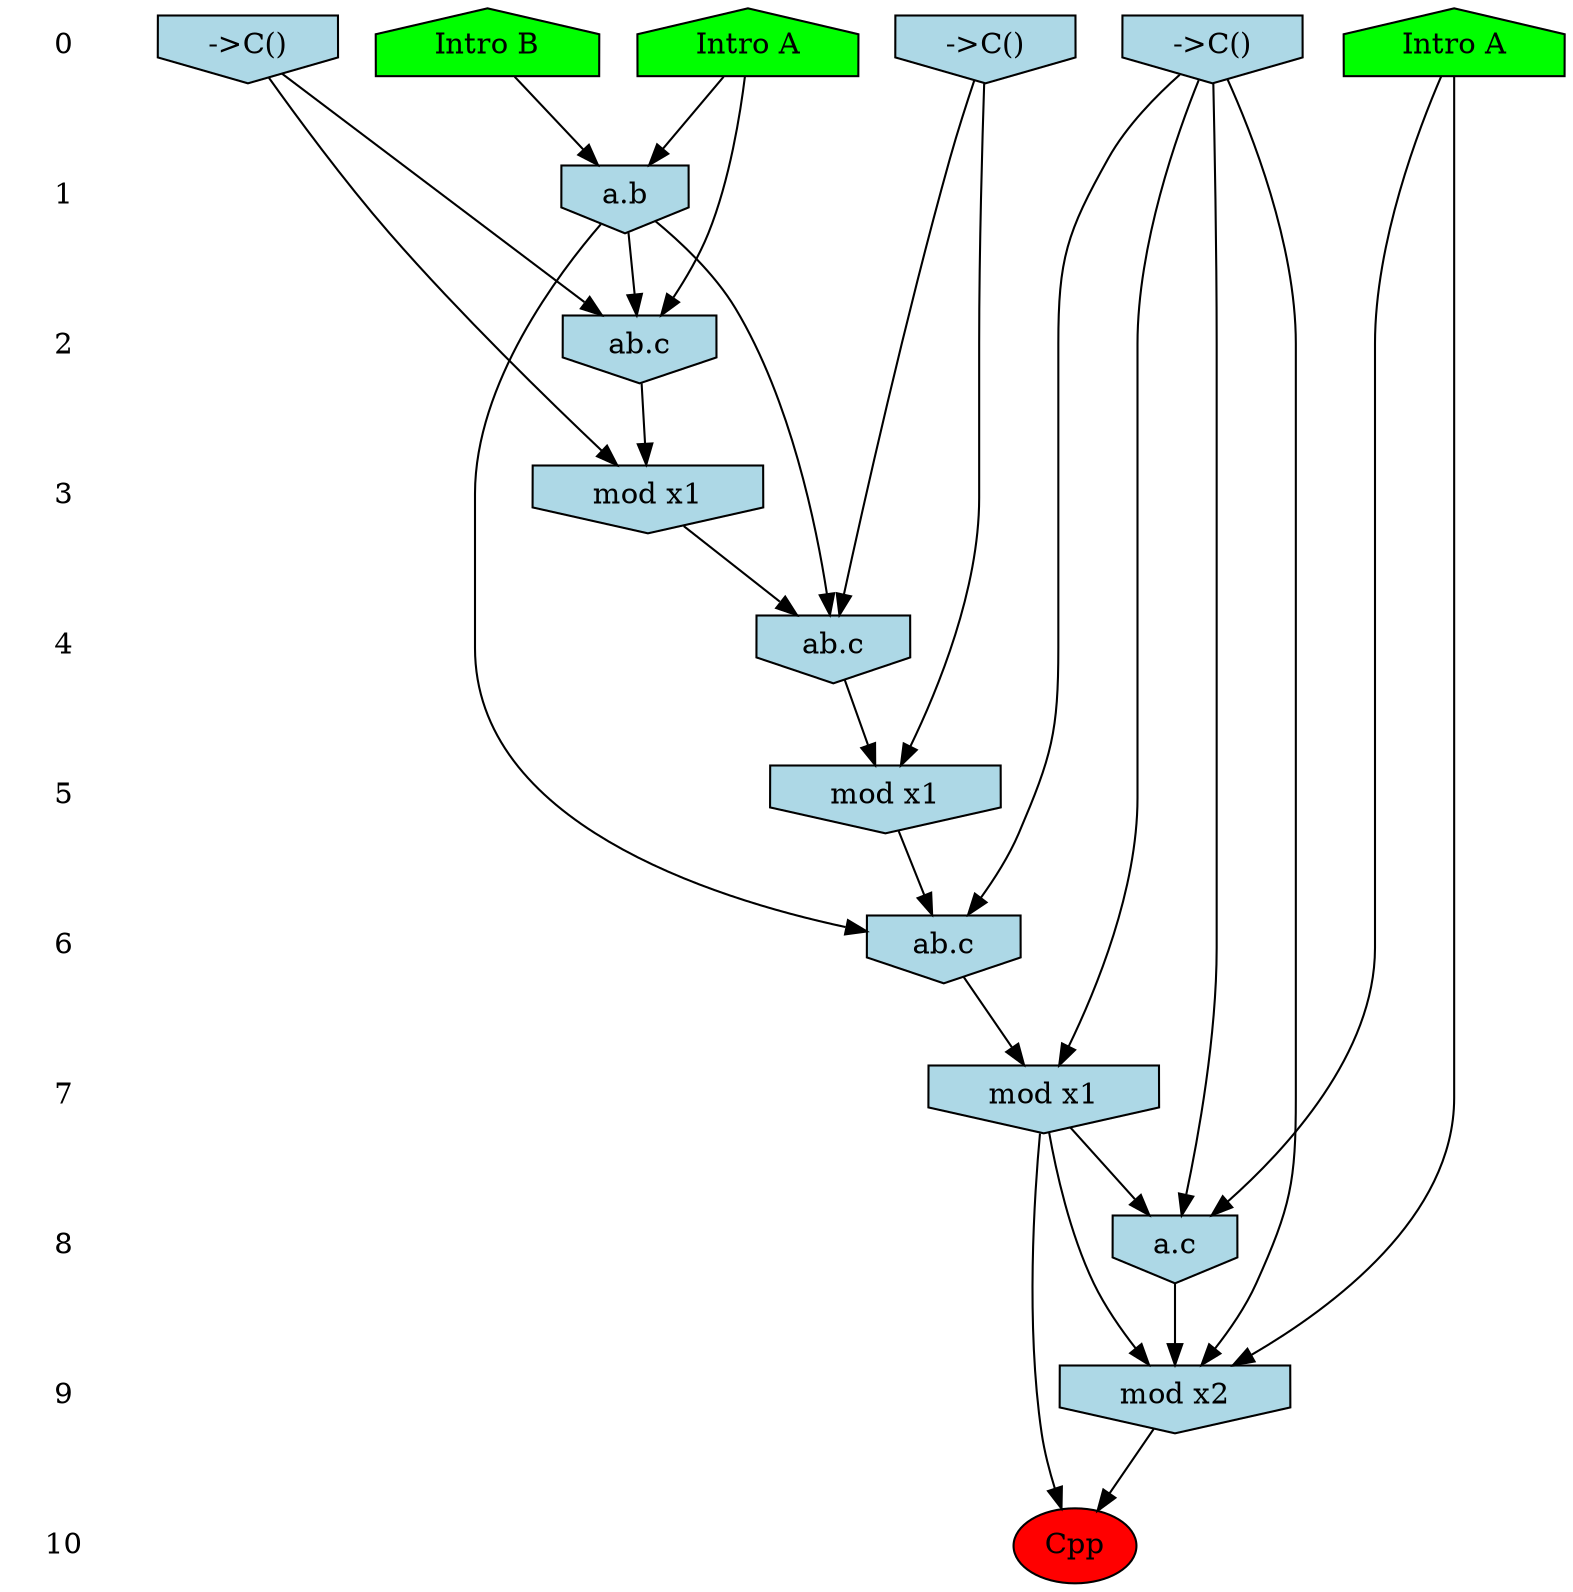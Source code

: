 /* Compression of 1 causal flows obtained in average at 6.235084E+01 t.u */
/* Compressed causal flows were: [5] */
digraph G{
 ranksep=.5 ; 
{ rank = same ; "0" [shape=plaintext] ; node_1 [label ="Intro B", shape=house, style=filled, fillcolor=green] ;
node_2 [label ="Intro A", shape=house, style=filled, fillcolor=green] ;
node_3 [label ="Intro A", shape=house, style=filled, fillcolor=green] ;
node_4 [label="->C()", shape=invhouse, style=filled, fillcolor = lightblue] ;
node_5 [label="->C()", shape=invhouse, style=filled, fillcolor = lightblue] ;
node_6 [label="->C()", shape=invhouse, style=filled, fillcolor = lightblue] ;
}
{ rank = same ; "1" [shape=plaintext] ; node_7 [label="a.b", shape=invhouse, style=filled, fillcolor = lightblue] ;
}
{ rank = same ; "2" [shape=plaintext] ; node_8 [label="ab.c", shape=invhouse, style=filled, fillcolor = lightblue] ;
}
{ rank = same ; "3" [shape=plaintext] ; node_9 [label="mod x1", shape=invhouse, style=filled, fillcolor = lightblue] ;
}
{ rank = same ; "4" [shape=plaintext] ; node_10 [label="ab.c", shape=invhouse, style=filled, fillcolor = lightblue] ;
}
{ rank = same ; "5" [shape=plaintext] ; node_11 [label="mod x1", shape=invhouse, style=filled, fillcolor = lightblue] ;
}
{ rank = same ; "6" [shape=plaintext] ; node_12 [label="ab.c", shape=invhouse, style=filled, fillcolor = lightblue] ;
}
{ rank = same ; "7" [shape=plaintext] ; node_13 [label="mod x1", shape=invhouse, style=filled, fillcolor = lightblue] ;
}
{ rank = same ; "8" [shape=plaintext] ; node_14 [label="a.c", shape=invhouse, style=filled, fillcolor = lightblue] ;
}
{ rank = same ; "9" [shape=plaintext] ; node_15 [label="mod x2", shape=invhouse, style=filled, fillcolor = lightblue] ;
}
{ rank = same ; "10" [shape=plaintext] ; node_16 [label ="Cpp", style=filled, fillcolor=red] ;
}
"0" -> "1" [style="invis"]; 
"1" -> "2" [style="invis"]; 
"2" -> "3" [style="invis"]; 
"3" -> "4" [style="invis"]; 
"4" -> "5" [style="invis"]; 
"5" -> "6" [style="invis"]; 
"6" -> "7" [style="invis"]; 
"7" -> "8" [style="invis"]; 
"8" -> "9" [style="invis"]; 
"9" -> "10" [style="invis"]; 
node_1 -> node_7
node_2 -> node_7
node_2 -> node_8
node_4 -> node_8
node_7 -> node_8
node_4 -> node_9
node_8 -> node_9
node_5 -> node_10
node_7 -> node_10
node_9 -> node_10
node_5 -> node_11
node_10 -> node_11
node_6 -> node_12
node_7 -> node_12
node_11 -> node_12
node_6 -> node_13
node_12 -> node_13
node_3 -> node_14
node_6 -> node_14
node_13 -> node_14
node_3 -> node_15
node_6 -> node_15
node_13 -> node_15
node_14 -> node_15
node_13 -> node_16
node_15 -> node_16
}
/*
 Dot generation time: 0.000096
*/